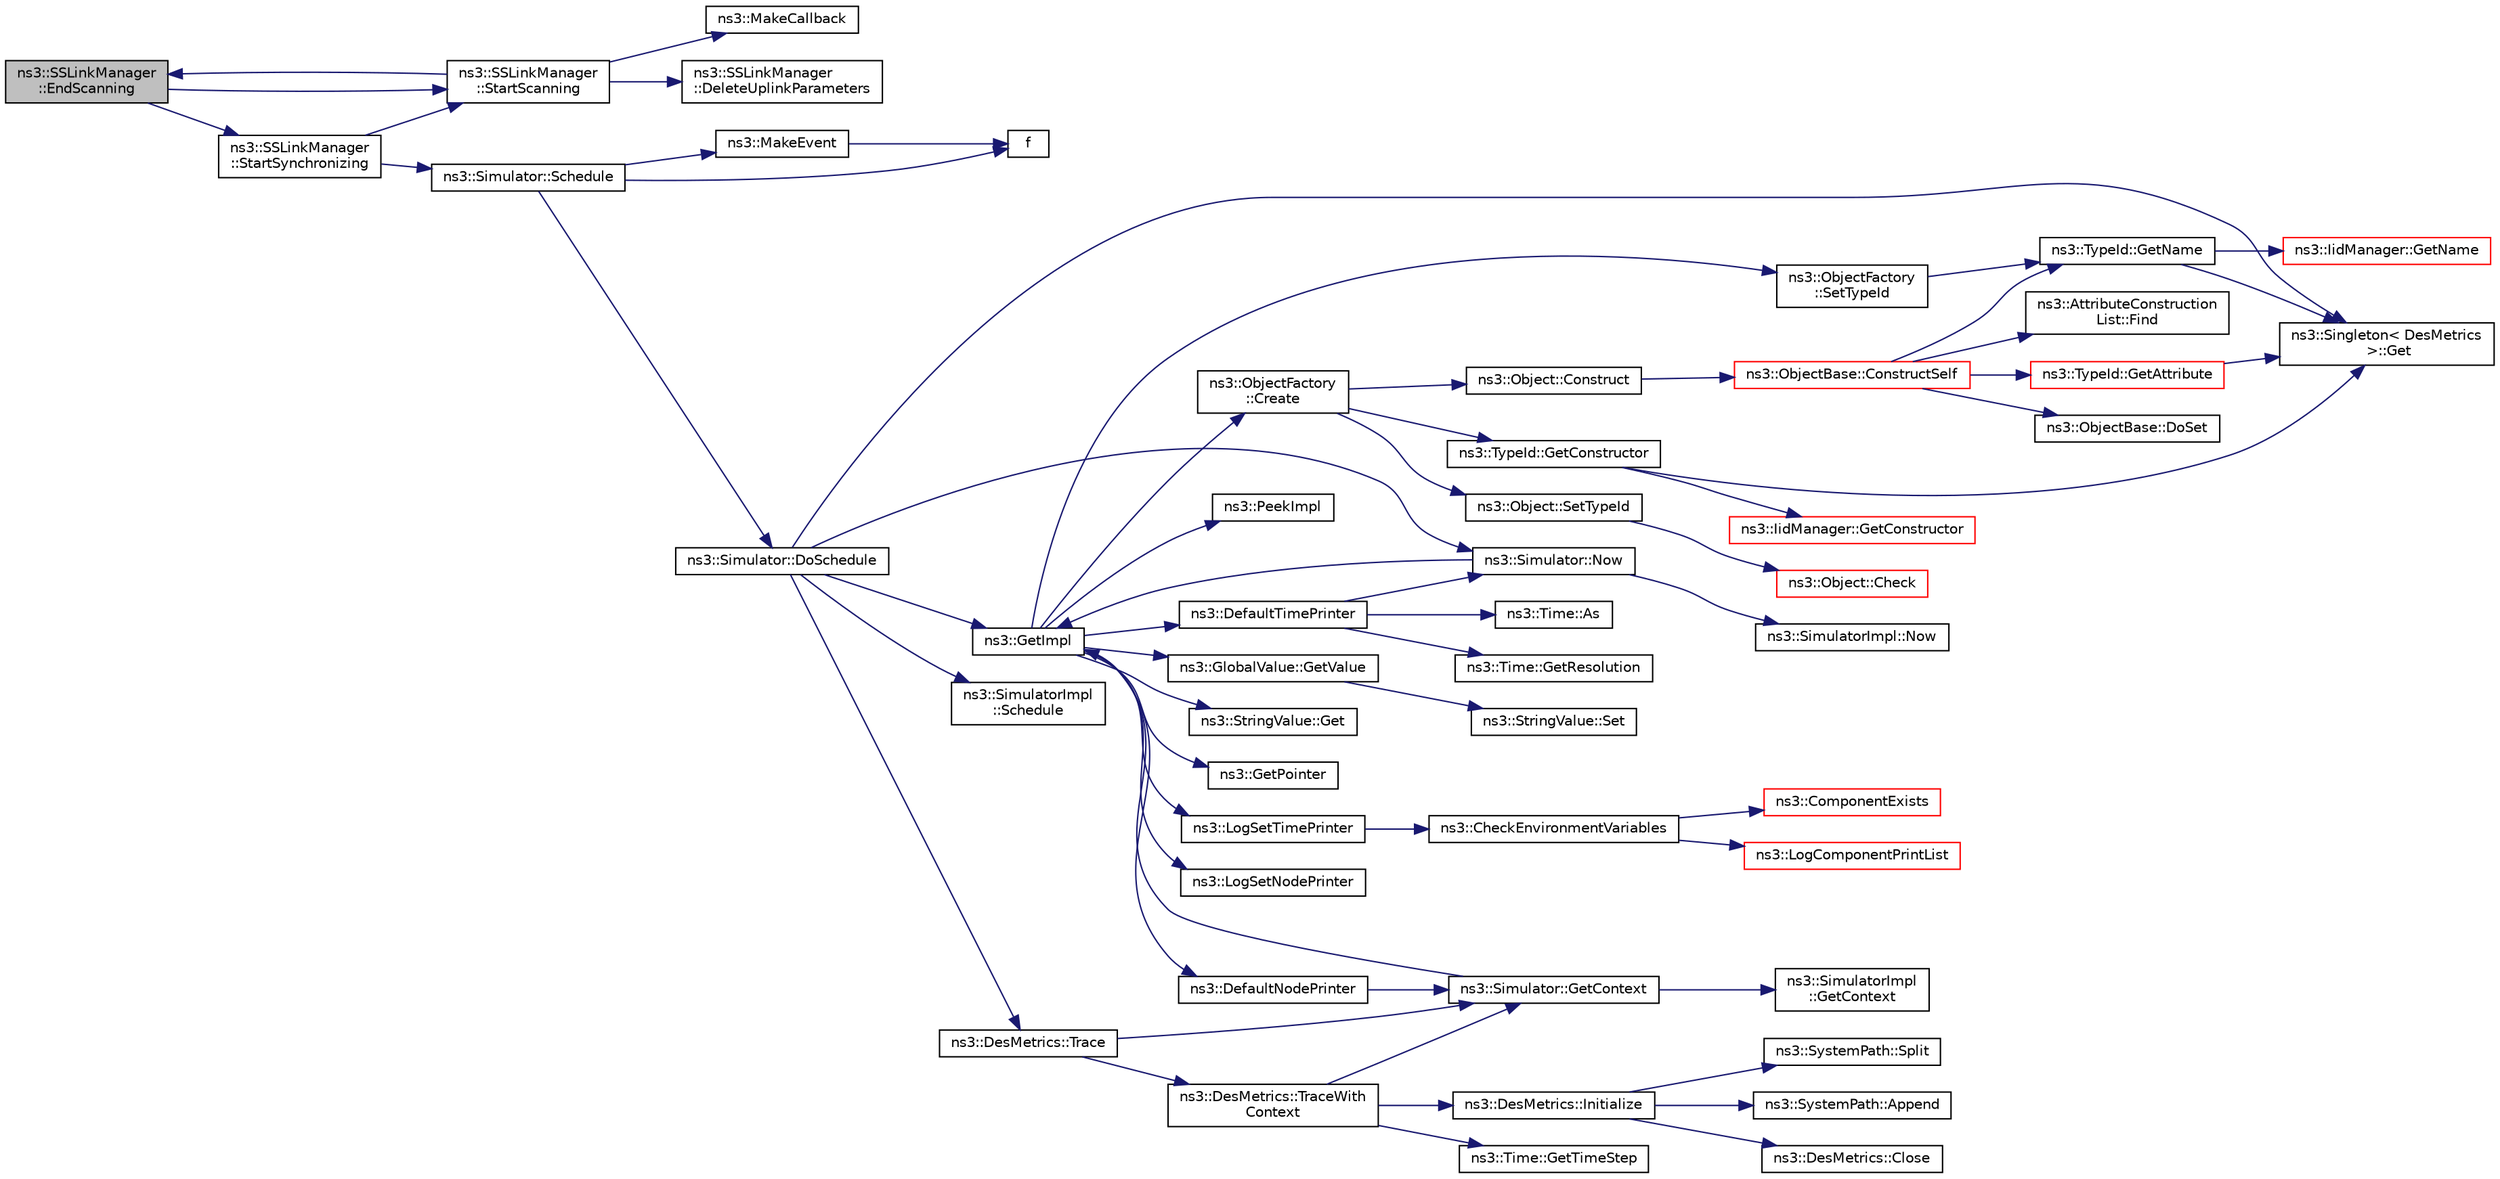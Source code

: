 digraph "ns3::SSLinkManager::EndScanning"
{
 // LATEX_PDF_SIZE
  edge [fontname="Helvetica",fontsize="10",labelfontname="Helvetica",labelfontsize="10"];
  node [fontname="Helvetica",fontsize="10",shape=record];
  rankdir="LR";
  Node1 [label="ns3::SSLinkManager\l::EndScanning",height=0.2,width=0.4,color="black", fillcolor="grey75", style="filled", fontcolor="black",tooltip="End scanning."];
  Node1 -> Node2 [color="midnightblue",fontsize="10",style="solid",fontname="Helvetica"];
  Node2 [label="ns3::SSLinkManager\l::StartScanning",height=0.2,width=0.4,color="black", fillcolor="white", style="filled",URL="$classns3_1_1_s_s_link_manager.html#af1b551558c882a2ca8bf890093886346",tooltip="Start scanning."];
  Node2 -> Node3 [color="midnightblue",fontsize="10",style="solid",fontname="Helvetica"];
  Node3 [label="ns3::SSLinkManager\l::DeleteUplinkParameters",height=0.2,width=0.4,color="black", fillcolor="white", style="filled",URL="$classns3_1_1_s_s_link_manager.html#a0b3a123874557b7aec1d4b550530213b",tooltip="Delete uplink parameters."];
  Node2 -> Node1 [color="midnightblue",fontsize="10",style="solid",fontname="Helvetica"];
  Node2 -> Node4 [color="midnightblue",fontsize="10",style="solid",fontname="Helvetica"];
  Node4 [label="ns3::MakeCallback",height=0.2,width=0.4,color="black", fillcolor="white", style="filled",URL="$namespacens3.html#af1dde3c04374147fca0cfe3b0766d664",tooltip="Build Callbacks for class method members which take varying numbers of arguments and potentially retu..."];
  Node1 -> Node5 [color="midnightblue",fontsize="10",style="solid",fontname="Helvetica"];
  Node5 [label="ns3::SSLinkManager\l::StartSynchronizing",height=0.2,width=0.4,color="black", fillcolor="white", style="filled",URL="$classns3_1_1_s_s_link_manager.html#af0ae9ceec8f3d1c661724a06d8703871",tooltip="Start synchronizing."];
  Node5 -> Node6 [color="midnightblue",fontsize="10",style="solid",fontname="Helvetica"];
  Node6 [label="ns3::Simulator::Schedule",height=0.2,width=0.4,color="black", fillcolor="white", style="filled",URL="$classns3_1_1_simulator.html#a3da7d28335c8ac0e3e86781f766df241",tooltip="Schedule an event to expire after delay."];
  Node6 -> Node7 [color="midnightblue",fontsize="10",style="solid",fontname="Helvetica"];
  Node7 [label="ns3::Simulator::DoSchedule",height=0.2,width=0.4,color="black", fillcolor="white", style="filled",URL="$classns3_1_1_simulator.html#a47af23973938819bdc89cb2807e09ed5",tooltip="Implementation of the various Schedule methods."];
  Node7 -> Node8 [color="midnightblue",fontsize="10",style="solid",fontname="Helvetica"];
  Node8 [label="ns3::Singleton\< DesMetrics\l \>::Get",height=0.2,width=0.4,color="black", fillcolor="white", style="filled",URL="$classns3_1_1_singleton.html#a80a2cd3c25a27ea72add7a9f7a141ffa",tooltip="Get a pointer to the singleton instance."];
  Node7 -> Node9 [color="midnightblue",fontsize="10",style="solid",fontname="Helvetica"];
  Node9 [label="ns3::GetImpl",height=0.2,width=0.4,color="black", fillcolor="white", style="filled",URL="$group__simulator.html#ga42eb4eddad41528d4d99794a3dae3fd0",tooltip="Get the SimulatorImpl singleton."];
  Node9 -> Node10 [color="midnightblue",fontsize="10",style="solid",fontname="Helvetica"];
  Node10 [label="ns3::ObjectFactory\l::Create",height=0.2,width=0.4,color="black", fillcolor="white", style="filled",URL="$classns3_1_1_object_factory.html#a52eda277f4aaab54266134ba48102ad7",tooltip="Create an Object instance of the configured TypeId."];
  Node10 -> Node11 [color="midnightblue",fontsize="10",style="solid",fontname="Helvetica"];
  Node11 [label="ns3::Object::Construct",height=0.2,width=0.4,color="black", fillcolor="white", style="filled",URL="$classns3_1_1_object.html#a636e8411dc5228771f45c9b805d348fa",tooltip="Initialize all member variables registered as Attributes of this TypeId."];
  Node11 -> Node12 [color="midnightblue",fontsize="10",style="solid",fontname="Helvetica"];
  Node12 [label="ns3::ObjectBase::ConstructSelf",height=0.2,width=0.4,color="red", fillcolor="white", style="filled",URL="$classns3_1_1_object_base.html#a5cda18dec6d0744cb652a3ed60056958",tooltip="Complete construction of ObjectBase; invoked by derived classes."];
  Node12 -> Node13 [color="midnightblue",fontsize="10",style="solid",fontname="Helvetica"];
  Node13 [label="ns3::ObjectBase::DoSet",height=0.2,width=0.4,color="black", fillcolor="white", style="filled",URL="$classns3_1_1_object_base.html#afe5f2f7b2fabc99aa33f9bb434e3b695",tooltip="Attempt to set the value referenced by the accessor spec to a valid value according to the checker,..."];
  Node12 -> Node14 [color="midnightblue",fontsize="10",style="solid",fontname="Helvetica"];
  Node14 [label="ns3::AttributeConstruction\lList::Find",height=0.2,width=0.4,color="black", fillcolor="white", style="filled",URL="$classns3_1_1_attribute_construction_list.html#a02d64d7a11d4605d2aa19be66a2ed629",tooltip="Find an Attribute in the list from its AttributeChecker."];
  Node12 -> Node15 [color="midnightblue",fontsize="10",style="solid",fontname="Helvetica"];
  Node15 [label="ns3::TypeId::GetAttribute",height=0.2,width=0.4,color="red", fillcolor="white", style="filled",URL="$classns3_1_1_type_id.html#a796434fa73c5e54a9a86f24144d13738",tooltip="Get Attribute information by index."];
  Node15 -> Node8 [color="midnightblue",fontsize="10",style="solid",fontname="Helvetica"];
  Node12 -> Node18 [color="midnightblue",fontsize="10",style="solid",fontname="Helvetica"];
  Node18 [label="ns3::TypeId::GetName",height=0.2,width=0.4,color="black", fillcolor="white", style="filled",URL="$classns3_1_1_type_id.html#abc4965475a579c2afdc668d7a7d58374",tooltip="Get the name."];
  Node18 -> Node8 [color="midnightblue",fontsize="10",style="solid",fontname="Helvetica"];
  Node18 -> Node19 [color="midnightblue",fontsize="10",style="solid",fontname="Helvetica"];
  Node19 [label="ns3::IidManager::GetName",height=0.2,width=0.4,color="red", fillcolor="white", style="filled",URL="$classns3_1_1_iid_manager.html#a6658aaa8120efd885e98addb76a6f1d4",tooltip="Get the name of a type id."];
  Node10 -> Node34 [color="midnightblue",fontsize="10",style="solid",fontname="Helvetica"];
  Node34 [label="ns3::TypeId::GetConstructor",height=0.2,width=0.4,color="black", fillcolor="white", style="filled",URL="$classns3_1_1_type_id.html#a66b2628edf921fc88945ec8a8f3a1683",tooltip="Get the constructor callback."];
  Node34 -> Node8 [color="midnightblue",fontsize="10",style="solid",fontname="Helvetica"];
  Node34 -> Node35 [color="midnightblue",fontsize="10",style="solid",fontname="Helvetica"];
  Node35 [label="ns3::IidManager::GetConstructor",height=0.2,width=0.4,color="red", fillcolor="white", style="filled",URL="$classns3_1_1_iid_manager.html#a5222ca2d43248c46812b39b993eb2e08",tooltip="Get the constructor Callback of a type id."];
  Node10 -> Node36 [color="midnightblue",fontsize="10",style="solid",fontname="Helvetica"];
  Node36 [label="ns3::Object::SetTypeId",height=0.2,width=0.4,color="black", fillcolor="white", style="filled",URL="$classns3_1_1_object.html#a19b1ebd8ec8fe404845e665880a6c5ad",tooltip="Set the TypeId of this Object."];
  Node36 -> Node37 [color="midnightblue",fontsize="10",style="solid",fontname="Helvetica"];
  Node37 [label="ns3::Object::Check",height=0.2,width=0.4,color="red", fillcolor="white", style="filled",URL="$classns3_1_1_object.html#a95070404e096887e1f126eae20c37f70",tooltip="Verify that this Object is still live, by checking it's reference count."];
  Node9 -> Node39 [color="midnightblue",fontsize="10",style="solid",fontname="Helvetica"];
  Node39 [label="ns3::DefaultNodePrinter",height=0.2,width=0.4,color="black", fillcolor="white", style="filled",URL="$group__logging.html#gac4c06cbbed12229d85991ced145f6be2",tooltip="Default node id printer implementation."];
  Node39 -> Node40 [color="midnightblue",fontsize="10",style="solid",fontname="Helvetica"];
  Node40 [label="ns3::Simulator::GetContext",height=0.2,width=0.4,color="black", fillcolor="white", style="filled",URL="$classns3_1_1_simulator.html#a8514b74ee2c42916b351b33c4a963bb0",tooltip="Get the current simulation context."];
  Node40 -> Node41 [color="midnightblue",fontsize="10",style="solid",fontname="Helvetica"];
  Node41 [label="ns3::SimulatorImpl\l::GetContext",height=0.2,width=0.4,color="black", fillcolor="white", style="filled",URL="$classns3_1_1_simulator_impl.html#a8b66270c97766c0adb997e2535648557",tooltip="Get the current simulation context."];
  Node40 -> Node9 [color="midnightblue",fontsize="10",style="solid",fontname="Helvetica"];
  Node9 -> Node42 [color="midnightblue",fontsize="10",style="solid",fontname="Helvetica"];
  Node42 [label="ns3::DefaultTimePrinter",height=0.2,width=0.4,color="black", fillcolor="white", style="filled",URL="$namespacens3.html#ae01c3c7786b644dfb8a0bb8f1201b269",tooltip="Default Time printer."];
  Node42 -> Node43 [color="midnightblue",fontsize="10",style="solid",fontname="Helvetica"];
  Node43 [label="ns3::Time::As",height=0.2,width=0.4,color="black", fillcolor="white", style="filled",URL="$classns3_1_1_time.html#ad5198e31c2512226ca0e58b31fad7fd0",tooltip="Attach a unit to a Time, to facilitate output in a specific unit."];
  Node42 -> Node44 [color="midnightblue",fontsize="10",style="solid",fontname="Helvetica"];
  Node44 [label="ns3::Time::GetResolution",height=0.2,width=0.4,color="black", fillcolor="white", style="filled",URL="$classns3_1_1_time.html#a1444f0f08b5e19f031157609e32fcf98",tooltip=" "];
  Node42 -> Node45 [color="midnightblue",fontsize="10",style="solid",fontname="Helvetica"];
  Node45 [label="ns3::Simulator::Now",height=0.2,width=0.4,color="black", fillcolor="white", style="filled",URL="$classns3_1_1_simulator.html#ac3178fa975b419f7875e7105be122800",tooltip="Return the current simulation virtual time."];
  Node45 -> Node9 [color="midnightblue",fontsize="10",style="solid",fontname="Helvetica"];
  Node45 -> Node46 [color="midnightblue",fontsize="10",style="solid",fontname="Helvetica"];
  Node46 [label="ns3::SimulatorImpl::Now",height=0.2,width=0.4,color="black", fillcolor="white", style="filled",URL="$classns3_1_1_simulator_impl.html#aa516c50060846adc6fd316e83ef0797c",tooltip="Return the current simulation virtual time."];
  Node9 -> Node47 [color="midnightblue",fontsize="10",style="solid",fontname="Helvetica"];
  Node47 [label="ns3::StringValue::Get",height=0.2,width=0.4,color="black", fillcolor="white", style="filled",URL="$classns3_1_1_string_value.html#a6f208c2778fe1c7882e5cb429b8326ae",tooltip=" "];
  Node9 -> Node48 [color="midnightblue",fontsize="10",style="solid",fontname="Helvetica"];
  Node48 [label="ns3::GetPointer",height=0.2,width=0.4,color="black", fillcolor="white", style="filled",URL="$namespacens3.html#ab4e173cdfd43d17c1a40d5348510a670",tooltip=" "];
  Node9 -> Node49 [color="midnightblue",fontsize="10",style="solid",fontname="Helvetica"];
  Node49 [label="ns3::GlobalValue::GetValue",height=0.2,width=0.4,color="black", fillcolor="white", style="filled",URL="$classns3_1_1_global_value.html#a48a99242193fb69609a17332733e8600",tooltip="Get the value."];
  Node49 -> Node50 [color="midnightblue",fontsize="10",style="solid",fontname="Helvetica"];
  Node50 [label="ns3::StringValue::Set",height=0.2,width=0.4,color="black", fillcolor="white", style="filled",URL="$classns3_1_1_string_value.html#a17693012c6f2c52875e0d631fbf40155",tooltip="Set the value."];
  Node9 -> Node51 [color="midnightblue",fontsize="10",style="solid",fontname="Helvetica"];
  Node51 [label="ns3::LogSetNodePrinter",height=0.2,width=0.4,color="black", fillcolor="white", style="filled",URL="$namespacens3.html#aebac73305345f2e2803fdeb102a7705e",tooltip="Set the LogNodePrinter function to be used to prepend log messages with the node id."];
  Node9 -> Node52 [color="midnightblue",fontsize="10",style="solid",fontname="Helvetica"];
  Node52 [label="ns3::LogSetTimePrinter",height=0.2,width=0.4,color="black", fillcolor="white", style="filled",URL="$namespacens3.html#a46cd76678f7da29799d1b41994e12ec1",tooltip="Set the TimePrinter function to be used to prepend log messages with the simulation time."];
  Node52 -> Node53 [color="midnightblue",fontsize="10",style="solid",fontname="Helvetica"];
  Node53 [label="ns3::CheckEnvironmentVariables",height=0.2,width=0.4,color="black", fillcolor="white", style="filled",URL="$group__logging.html#gacdc0bdeb2d8a90089d4fb09c4b8569ff",tooltip="Parse the NS_LOG environment variable."];
  Node53 -> Node54 [color="midnightblue",fontsize="10",style="solid",fontname="Helvetica"];
  Node54 [label="ns3::ComponentExists",height=0.2,width=0.4,color="red", fillcolor="white", style="filled",URL="$group__logging.html#gaadcc698770aae684c54dbd1ef4e4b37a",tooltip="Check if a log component exists."];
  Node53 -> Node56 [color="midnightblue",fontsize="10",style="solid",fontname="Helvetica"];
  Node56 [label="ns3::LogComponentPrintList",height=0.2,width=0.4,color="red", fillcolor="white", style="filled",URL="$namespacens3.html#a5252703c3f8260fd6dc609f1b276e57c",tooltip="Print the list of logging messages available."];
  Node9 -> Node57 [color="midnightblue",fontsize="10",style="solid",fontname="Helvetica"];
  Node57 [label="ns3::PeekImpl",height=0.2,width=0.4,color="black", fillcolor="white", style="filled",URL="$group__simulator.html#ga233c5c38de117e4e4a5a9cd168694792",tooltip="Get the static SimulatorImpl instance."];
  Node9 -> Node58 [color="midnightblue",fontsize="10",style="solid",fontname="Helvetica"];
  Node58 [label="ns3::ObjectFactory\l::SetTypeId",height=0.2,width=0.4,color="black", fillcolor="white", style="filled",URL="$classns3_1_1_object_factory.html#a77dcd099064038a1eb7a6b8251229ec3",tooltip="Set the TypeId of the Objects to be created by this factory."];
  Node58 -> Node18 [color="midnightblue",fontsize="10",style="solid",fontname="Helvetica"];
  Node7 -> Node45 [color="midnightblue",fontsize="10",style="solid",fontname="Helvetica"];
  Node7 -> Node59 [color="midnightblue",fontsize="10",style="solid",fontname="Helvetica"];
  Node59 [label="ns3::SimulatorImpl\l::Schedule",height=0.2,width=0.4,color="black", fillcolor="white", style="filled",URL="$classns3_1_1_simulator_impl.html#a24eac97ca7dc0e64162e3596064cfb5c",tooltip="Schedule a future event execution (in the same context)."];
  Node7 -> Node60 [color="midnightblue",fontsize="10",style="solid",fontname="Helvetica"];
  Node60 [label="ns3::DesMetrics::Trace",height=0.2,width=0.4,color="black", fillcolor="white", style="filled",URL="$classns3_1_1_des_metrics.html#ab7c6c097412d0398affbc9f8d2643160",tooltip="Trace an event to self at the time it is scheduled."];
  Node60 -> Node40 [color="midnightblue",fontsize="10",style="solid",fontname="Helvetica"];
  Node60 -> Node61 [color="midnightblue",fontsize="10",style="solid",fontname="Helvetica"];
  Node61 [label="ns3::DesMetrics::TraceWith\lContext",height=0.2,width=0.4,color="black", fillcolor="white", style="filled",URL="$classns3_1_1_des_metrics.html#abc404d9eee92f4e8fd67f5d200490ed6",tooltip="Trace an event (with context) at the time it is scheduled."];
  Node61 -> Node40 [color="midnightblue",fontsize="10",style="solid",fontname="Helvetica"];
  Node61 -> Node62 [color="midnightblue",fontsize="10",style="solid",fontname="Helvetica"];
  Node62 [label="ns3::Time::GetTimeStep",height=0.2,width=0.4,color="black", fillcolor="white", style="filled",URL="$classns3_1_1_time.html#a363390860dcce2d549b83b5fe3e08657",tooltip="Get the raw time value, in the current resolution unit."];
  Node61 -> Node63 [color="midnightblue",fontsize="10",style="solid",fontname="Helvetica"];
  Node63 [label="ns3::DesMetrics::Initialize",height=0.2,width=0.4,color="black", fillcolor="white", style="filled",URL="$classns3_1_1_des_metrics.html#a924f7d60236b2adf270fdf53e96def09",tooltip="Open the DesMetrics trace file and print the header."];
  Node63 -> Node64 [color="midnightblue",fontsize="10",style="solid",fontname="Helvetica"];
  Node64 [label="ns3::SystemPath::Append",height=0.2,width=0.4,color="black", fillcolor="white", style="filled",URL="$group__systempath.html#gaaa5a530cee42c8eda7e4f4523ef7e1cd",tooltip="Join two file system path elements."];
  Node63 -> Node65 [color="midnightblue",fontsize="10",style="solid",fontname="Helvetica"];
  Node65 [label="ns3::DesMetrics::Close",height=0.2,width=0.4,color="black", fillcolor="white", style="filled",URL="$classns3_1_1_des_metrics.html#a17b52dbb23cd230d64404f57f59029c5",tooltip="Close the output file."];
  Node63 -> Node66 [color="midnightblue",fontsize="10",style="solid",fontname="Helvetica"];
  Node66 [label="ns3::SystemPath::Split",height=0.2,width=0.4,color="black", fillcolor="white", style="filled",URL="$group__systempath.html#ga523072e05da63b63113d1bea840edf1a",tooltip="Split a file system path into directories according to the local path separator."];
  Node6 -> Node67 [color="midnightblue",fontsize="10",style="solid",fontname="Helvetica"];
  Node67 [label="f",height=0.2,width=0.4,color="black", fillcolor="white", style="filled",URL="$80211b_8c.html#ae7ffc1a8f84fa47a0812b2f2b9627132",tooltip=" "];
  Node6 -> Node68 [color="midnightblue",fontsize="10",style="solid",fontname="Helvetica"];
  Node68 [label="ns3::MakeEvent",height=0.2,width=0.4,color="black", fillcolor="white", style="filled",URL="$group__makeeventfnptr.html#ga289a28a2497c18a9bd299e5e2014094b",tooltip="Make an EventImpl from a function pointer taking varying numbers of arguments."];
  Node68 -> Node67 [color="midnightblue",fontsize="10",style="solid",fontname="Helvetica"];
  Node5 -> Node2 [color="midnightblue",fontsize="10",style="solid",fontname="Helvetica"];
}
